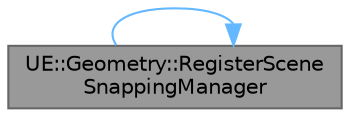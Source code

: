 digraph "UE::Geometry::RegisterSceneSnappingManager"
{
 // INTERACTIVE_SVG=YES
 // LATEX_PDF_SIZE
  bgcolor="transparent";
  edge [fontname=Helvetica,fontsize=10,labelfontname=Helvetica,labelfontsize=10];
  node [fontname=Helvetica,fontsize=10,shape=box,height=0.2,width=0.4];
  rankdir="LR";
  Node1 [id="Node000001",label="UE::Geometry::RegisterScene\lSnappingManager",height=0.2,width=0.4,color="gray40", fillcolor="grey60", style="filled", fontcolor="black",tooltip="If one does not already exist, create a new instance of UModelingSceneSnappingManager and add it to t..."];
  Node1 -> Node1 [id="edge1_Node000001_Node000001",color="steelblue1",style="solid",tooltip=" "];
}
